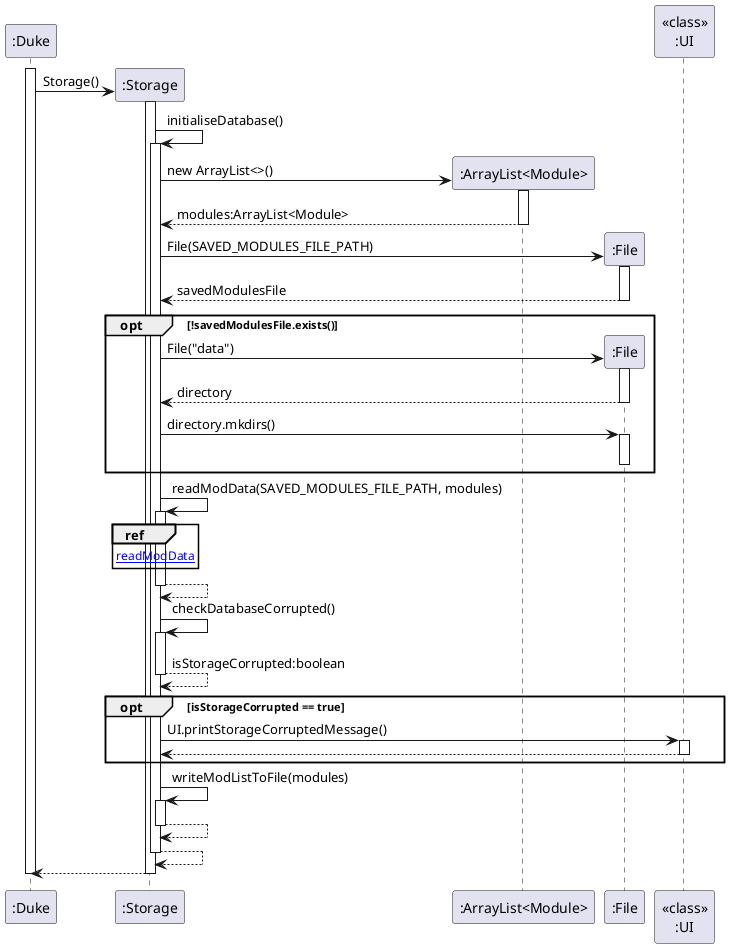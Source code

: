 @startuml
'https://plantuml.com/sequence-diagram



activate ":Duke"
create ":Storage"
":Duke" -> ":Storage" : Storage()
activate ":Storage"
":Storage" -> ":Storage" : initialiseDatabase()
activate ":Storage"
create ":ArrayList<Module>"
":Storage" -> ":ArrayList<Module>" : new ArrayList<>()
activate ":ArrayList<Module>"
":Storage" <-- ":ArrayList<Module>" : modules:ArrayList<Module>
deactivate ":ArrayList<Module>"
create ":File"
":Storage" -> ":File" : File(SAVED_MODULES_FILE_PATH)
activate ":File"
":Storage" <-- ":File" : savedModulesFile
deactivate ":File"

opt !savedModulesFile.exists()
create ":File"
":Storage" -> ":File" : File("data")
activate ":File"
":Storage" <-- ":File" : directory
deactivate ":File"
":Storage" -> ":File" : directory.mkdirs()
activate ":File"
deactivate ":File"
end
":Storage" -> ":Storage" : readModData(SAVED_MODULES_FILE_PATH, modules)
activate ":Storage"
ref over ":Storage" : [[readModData{diagrams%2FStorage%2FreadModData.png}]]
":Storage" --> ":Storage"
deactivate ":Storage"
":Storage" -> ":Storage" : checkDatabaseCorrupted()
activate ":Storage"
":Storage" --> ":Storage" : isStorageCorrupted:boolean
deactivate ":Storage"
opt isStorageCorrupted == true
":Storage" -> "<<class>>\n:UI" : UI.printStorageCorruptedMessage()
activate "<<class>>\n:UI"
":Storage" <-- "<<class>>\n:UI"
deactivate "<<class>>\n:UI"
end
":Storage" -> ":Storage" : writeModListToFile(modules)
activate ":Storage"
":Storage" --> ":Storage"
deactivate ":Storage"
":Storage" --> ":Storage"
deactivate ":Storage"
":Storage" --> ":Duke"
deactivate ":Storage"

deactivate ":Duke"


@enduml